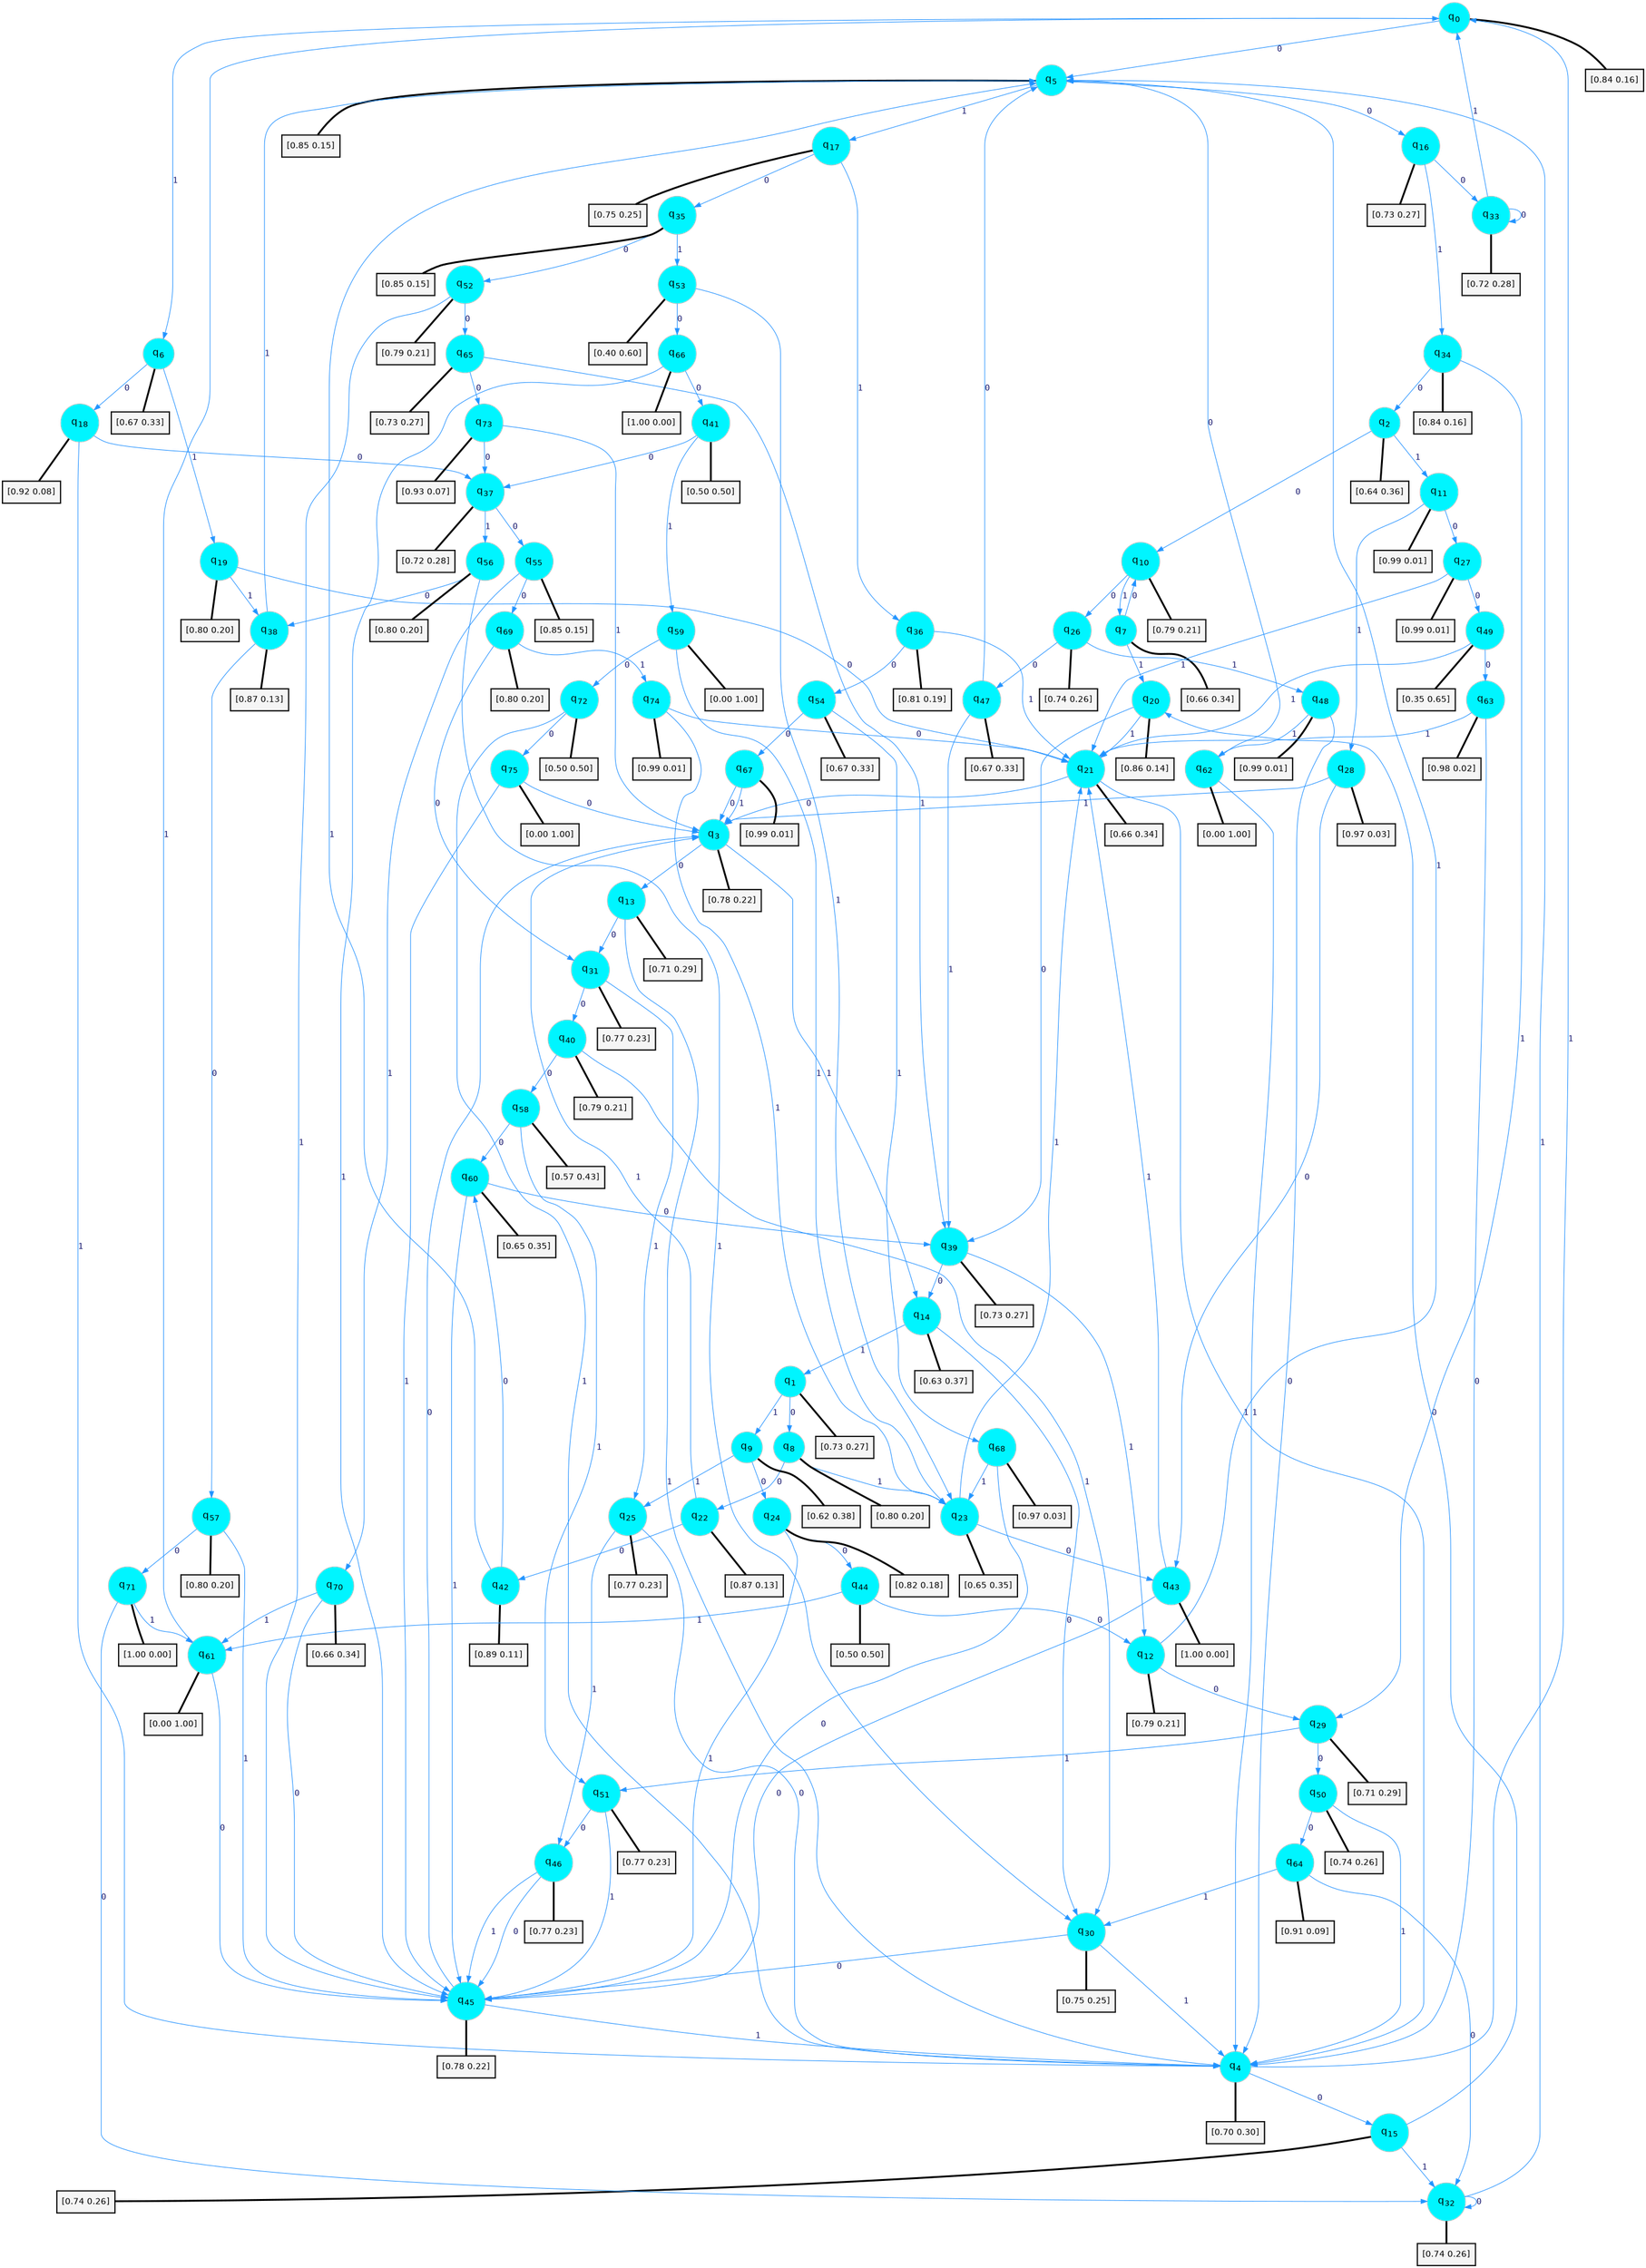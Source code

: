digraph G {
graph [
bgcolor=transparent, dpi=300, rankdir=TD, size="40,25"];
node [
color=gray, fillcolor=turquoise1, fontcolor=black, fontname=Helvetica, fontsize=16, fontweight=bold, shape=circle, style=filled];
edge [
arrowsize=1, color=dodgerblue1, fontcolor=midnightblue, fontname=courier, fontweight=bold, penwidth=1, style=solid, weight=20];
0[label=<q<SUB>0</SUB>>];
1[label=<q<SUB>1</SUB>>];
2[label=<q<SUB>2</SUB>>];
3[label=<q<SUB>3</SUB>>];
4[label=<q<SUB>4</SUB>>];
5[label=<q<SUB>5</SUB>>];
6[label=<q<SUB>6</SUB>>];
7[label=<q<SUB>7</SUB>>];
8[label=<q<SUB>8</SUB>>];
9[label=<q<SUB>9</SUB>>];
10[label=<q<SUB>10</SUB>>];
11[label=<q<SUB>11</SUB>>];
12[label=<q<SUB>12</SUB>>];
13[label=<q<SUB>13</SUB>>];
14[label=<q<SUB>14</SUB>>];
15[label=<q<SUB>15</SUB>>];
16[label=<q<SUB>16</SUB>>];
17[label=<q<SUB>17</SUB>>];
18[label=<q<SUB>18</SUB>>];
19[label=<q<SUB>19</SUB>>];
20[label=<q<SUB>20</SUB>>];
21[label=<q<SUB>21</SUB>>];
22[label=<q<SUB>22</SUB>>];
23[label=<q<SUB>23</SUB>>];
24[label=<q<SUB>24</SUB>>];
25[label=<q<SUB>25</SUB>>];
26[label=<q<SUB>26</SUB>>];
27[label=<q<SUB>27</SUB>>];
28[label=<q<SUB>28</SUB>>];
29[label=<q<SUB>29</SUB>>];
30[label=<q<SUB>30</SUB>>];
31[label=<q<SUB>31</SUB>>];
32[label=<q<SUB>32</SUB>>];
33[label=<q<SUB>33</SUB>>];
34[label=<q<SUB>34</SUB>>];
35[label=<q<SUB>35</SUB>>];
36[label=<q<SUB>36</SUB>>];
37[label=<q<SUB>37</SUB>>];
38[label=<q<SUB>38</SUB>>];
39[label=<q<SUB>39</SUB>>];
40[label=<q<SUB>40</SUB>>];
41[label=<q<SUB>41</SUB>>];
42[label=<q<SUB>42</SUB>>];
43[label=<q<SUB>43</SUB>>];
44[label=<q<SUB>44</SUB>>];
45[label=<q<SUB>45</SUB>>];
46[label=<q<SUB>46</SUB>>];
47[label=<q<SUB>47</SUB>>];
48[label=<q<SUB>48</SUB>>];
49[label=<q<SUB>49</SUB>>];
50[label=<q<SUB>50</SUB>>];
51[label=<q<SUB>51</SUB>>];
52[label=<q<SUB>52</SUB>>];
53[label=<q<SUB>53</SUB>>];
54[label=<q<SUB>54</SUB>>];
55[label=<q<SUB>55</SUB>>];
56[label=<q<SUB>56</SUB>>];
57[label=<q<SUB>57</SUB>>];
58[label=<q<SUB>58</SUB>>];
59[label=<q<SUB>59</SUB>>];
60[label=<q<SUB>60</SUB>>];
61[label=<q<SUB>61</SUB>>];
62[label=<q<SUB>62</SUB>>];
63[label=<q<SUB>63</SUB>>];
64[label=<q<SUB>64</SUB>>];
65[label=<q<SUB>65</SUB>>];
66[label=<q<SUB>66</SUB>>];
67[label=<q<SUB>67</SUB>>];
68[label=<q<SUB>68</SUB>>];
69[label=<q<SUB>69</SUB>>];
70[label=<q<SUB>70</SUB>>];
71[label=<q<SUB>71</SUB>>];
72[label=<q<SUB>72</SUB>>];
73[label=<q<SUB>73</SUB>>];
74[label=<q<SUB>74</SUB>>];
75[label=<q<SUB>75</SUB>>];
76[label="[0.84 0.16]", shape=box,fontcolor=black, fontname=Helvetica, fontsize=14, penwidth=2, fillcolor=whitesmoke,color=black];
77[label="[0.73 0.27]", shape=box,fontcolor=black, fontname=Helvetica, fontsize=14, penwidth=2, fillcolor=whitesmoke,color=black];
78[label="[0.64 0.36]", shape=box,fontcolor=black, fontname=Helvetica, fontsize=14, penwidth=2, fillcolor=whitesmoke,color=black];
79[label="[0.78 0.22]", shape=box,fontcolor=black, fontname=Helvetica, fontsize=14, penwidth=2, fillcolor=whitesmoke,color=black];
80[label="[0.70 0.30]", shape=box,fontcolor=black, fontname=Helvetica, fontsize=14, penwidth=2, fillcolor=whitesmoke,color=black];
81[label="[0.85 0.15]", shape=box,fontcolor=black, fontname=Helvetica, fontsize=14, penwidth=2, fillcolor=whitesmoke,color=black];
82[label="[0.67 0.33]", shape=box,fontcolor=black, fontname=Helvetica, fontsize=14, penwidth=2, fillcolor=whitesmoke,color=black];
83[label="[0.66 0.34]", shape=box,fontcolor=black, fontname=Helvetica, fontsize=14, penwidth=2, fillcolor=whitesmoke,color=black];
84[label="[0.80 0.20]", shape=box,fontcolor=black, fontname=Helvetica, fontsize=14, penwidth=2, fillcolor=whitesmoke,color=black];
85[label="[0.62 0.38]", shape=box,fontcolor=black, fontname=Helvetica, fontsize=14, penwidth=2, fillcolor=whitesmoke,color=black];
86[label="[0.79 0.21]", shape=box,fontcolor=black, fontname=Helvetica, fontsize=14, penwidth=2, fillcolor=whitesmoke,color=black];
87[label="[0.99 0.01]", shape=box,fontcolor=black, fontname=Helvetica, fontsize=14, penwidth=2, fillcolor=whitesmoke,color=black];
88[label="[0.79 0.21]", shape=box,fontcolor=black, fontname=Helvetica, fontsize=14, penwidth=2, fillcolor=whitesmoke,color=black];
89[label="[0.71 0.29]", shape=box,fontcolor=black, fontname=Helvetica, fontsize=14, penwidth=2, fillcolor=whitesmoke,color=black];
90[label="[0.63 0.37]", shape=box,fontcolor=black, fontname=Helvetica, fontsize=14, penwidth=2, fillcolor=whitesmoke,color=black];
91[label="[0.74 0.26]", shape=box,fontcolor=black, fontname=Helvetica, fontsize=14, penwidth=2, fillcolor=whitesmoke,color=black];
92[label="[0.73 0.27]", shape=box,fontcolor=black, fontname=Helvetica, fontsize=14, penwidth=2, fillcolor=whitesmoke,color=black];
93[label="[0.75 0.25]", shape=box,fontcolor=black, fontname=Helvetica, fontsize=14, penwidth=2, fillcolor=whitesmoke,color=black];
94[label="[0.92 0.08]", shape=box,fontcolor=black, fontname=Helvetica, fontsize=14, penwidth=2, fillcolor=whitesmoke,color=black];
95[label="[0.80 0.20]", shape=box,fontcolor=black, fontname=Helvetica, fontsize=14, penwidth=2, fillcolor=whitesmoke,color=black];
96[label="[0.86 0.14]", shape=box,fontcolor=black, fontname=Helvetica, fontsize=14, penwidth=2, fillcolor=whitesmoke,color=black];
97[label="[0.66 0.34]", shape=box,fontcolor=black, fontname=Helvetica, fontsize=14, penwidth=2, fillcolor=whitesmoke,color=black];
98[label="[0.87 0.13]", shape=box,fontcolor=black, fontname=Helvetica, fontsize=14, penwidth=2, fillcolor=whitesmoke,color=black];
99[label="[0.65 0.35]", shape=box,fontcolor=black, fontname=Helvetica, fontsize=14, penwidth=2, fillcolor=whitesmoke,color=black];
100[label="[0.82 0.18]", shape=box,fontcolor=black, fontname=Helvetica, fontsize=14, penwidth=2, fillcolor=whitesmoke,color=black];
101[label="[0.77 0.23]", shape=box,fontcolor=black, fontname=Helvetica, fontsize=14, penwidth=2, fillcolor=whitesmoke,color=black];
102[label="[0.74 0.26]", shape=box,fontcolor=black, fontname=Helvetica, fontsize=14, penwidth=2, fillcolor=whitesmoke,color=black];
103[label="[0.99 0.01]", shape=box,fontcolor=black, fontname=Helvetica, fontsize=14, penwidth=2, fillcolor=whitesmoke,color=black];
104[label="[0.97 0.03]", shape=box,fontcolor=black, fontname=Helvetica, fontsize=14, penwidth=2, fillcolor=whitesmoke,color=black];
105[label="[0.71 0.29]", shape=box,fontcolor=black, fontname=Helvetica, fontsize=14, penwidth=2, fillcolor=whitesmoke,color=black];
106[label="[0.75 0.25]", shape=box,fontcolor=black, fontname=Helvetica, fontsize=14, penwidth=2, fillcolor=whitesmoke,color=black];
107[label="[0.77 0.23]", shape=box,fontcolor=black, fontname=Helvetica, fontsize=14, penwidth=2, fillcolor=whitesmoke,color=black];
108[label="[0.74 0.26]", shape=box,fontcolor=black, fontname=Helvetica, fontsize=14, penwidth=2, fillcolor=whitesmoke,color=black];
109[label="[0.72 0.28]", shape=box,fontcolor=black, fontname=Helvetica, fontsize=14, penwidth=2, fillcolor=whitesmoke,color=black];
110[label="[0.84 0.16]", shape=box,fontcolor=black, fontname=Helvetica, fontsize=14, penwidth=2, fillcolor=whitesmoke,color=black];
111[label="[0.85 0.15]", shape=box,fontcolor=black, fontname=Helvetica, fontsize=14, penwidth=2, fillcolor=whitesmoke,color=black];
112[label="[0.81 0.19]", shape=box,fontcolor=black, fontname=Helvetica, fontsize=14, penwidth=2, fillcolor=whitesmoke,color=black];
113[label="[0.72 0.28]", shape=box,fontcolor=black, fontname=Helvetica, fontsize=14, penwidth=2, fillcolor=whitesmoke,color=black];
114[label="[0.87 0.13]", shape=box,fontcolor=black, fontname=Helvetica, fontsize=14, penwidth=2, fillcolor=whitesmoke,color=black];
115[label="[0.73 0.27]", shape=box,fontcolor=black, fontname=Helvetica, fontsize=14, penwidth=2, fillcolor=whitesmoke,color=black];
116[label="[0.79 0.21]", shape=box,fontcolor=black, fontname=Helvetica, fontsize=14, penwidth=2, fillcolor=whitesmoke,color=black];
117[label="[0.50 0.50]", shape=box,fontcolor=black, fontname=Helvetica, fontsize=14, penwidth=2, fillcolor=whitesmoke,color=black];
118[label="[0.89 0.11]", shape=box,fontcolor=black, fontname=Helvetica, fontsize=14, penwidth=2, fillcolor=whitesmoke,color=black];
119[label="[1.00 0.00]", shape=box,fontcolor=black, fontname=Helvetica, fontsize=14, penwidth=2, fillcolor=whitesmoke,color=black];
120[label="[0.50 0.50]", shape=box,fontcolor=black, fontname=Helvetica, fontsize=14, penwidth=2, fillcolor=whitesmoke,color=black];
121[label="[0.78 0.22]", shape=box,fontcolor=black, fontname=Helvetica, fontsize=14, penwidth=2, fillcolor=whitesmoke,color=black];
122[label="[0.77 0.23]", shape=box,fontcolor=black, fontname=Helvetica, fontsize=14, penwidth=2, fillcolor=whitesmoke,color=black];
123[label="[0.67 0.33]", shape=box,fontcolor=black, fontname=Helvetica, fontsize=14, penwidth=2, fillcolor=whitesmoke,color=black];
124[label="[0.99 0.01]", shape=box,fontcolor=black, fontname=Helvetica, fontsize=14, penwidth=2, fillcolor=whitesmoke,color=black];
125[label="[0.35 0.65]", shape=box,fontcolor=black, fontname=Helvetica, fontsize=14, penwidth=2, fillcolor=whitesmoke,color=black];
126[label="[0.74 0.26]", shape=box,fontcolor=black, fontname=Helvetica, fontsize=14, penwidth=2, fillcolor=whitesmoke,color=black];
127[label="[0.77 0.23]", shape=box,fontcolor=black, fontname=Helvetica, fontsize=14, penwidth=2, fillcolor=whitesmoke,color=black];
128[label="[0.79 0.21]", shape=box,fontcolor=black, fontname=Helvetica, fontsize=14, penwidth=2, fillcolor=whitesmoke,color=black];
129[label="[0.40 0.60]", shape=box,fontcolor=black, fontname=Helvetica, fontsize=14, penwidth=2, fillcolor=whitesmoke,color=black];
130[label="[0.67 0.33]", shape=box,fontcolor=black, fontname=Helvetica, fontsize=14, penwidth=2, fillcolor=whitesmoke,color=black];
131[label="[0.85 0.15]", shape=box,fontcolor=black, fontname=Helvetica, fontsize=14, penwidth=2, fillcolor=whitesmoke,color=black];
132[label="[0.80 0.20]", shape=box,fontcolor=black, fontname=Helvetica, fontsize=14, penwidth=2, fillcolor=whitesmoke,color=black];
133[label="[0.80 0.20]", shape=box,fontcolor=black, fontname=Helvetica, fontsize=14, penwidth=2, fillcolor=whitesmoke,color=black];
134[label="[0.57 0.43]", shape=box,fontcolor=black, fontname=Helvetica, fontsize=14, penwidth=2, fillcolor=whitesmoke,color=black];
135[label="[0.00 1.00]", shape=box,fontcolor=black, fontname=Helvetica, fontsize=14, penwidth=2, fillcolor=whitesmoke,color=black];
136[label="[0.65 0.35]", shape=box,fontcolor=black, fontname=Helvetica, fontsize=14, penwidth=2, fillcolor=whitesmoke,color=black];
137[label="[0.00 1.00]", shape=box,fontcolor=black, fontname=Helvetica, fontsize=14, penwidth=2, fillcolor=whitesmoke,color=black];
138[label="[0.00 1.00]", shape=box,fontcolor=black, fontname=Helvetica, fontsize=14, penwidth=2, fillcolor=whitesmoke,color=black];
139[label="[0.98 0.02]", shape=box,fontcolor=black, fontname=Helvetica, fontsize=14, penwidth=2, fillcolor=whitesmoke,color=black];
140[label="[0.91 0.09]", shape=box,fontcolor=black, fontname=Helvetica, fontsize=14, penwidth=2, fillcolor=whitesmoke,color=black];
141[label="[0.73 0.27]", shape=box,fontcolor=black, fontname=Helvetica, fontsize=14, penwidth=2, fillcolor=whitesmoke,color=black];
142[label="[1.00 0.00]", shape=box,fontcolor=black, fontname=Helvetica, fontsize=14, penwidth=2, fillcolor=whitesmoke,color=black];
143[label="[0.99 0.01]", shape=box,fontcolor=black, fontname=Helvetica, fontsize=14, penwidth=2, fillcolor=whitesmoke,color=black];
144[label="[0.97 0.03]", shape=box,fontcolor=black, fontname=Helvetica, fontsize=14, penwidth=2, fillcolor=whitesmoke,color=black];
145[label="[0.80 0.20]", shape=box,fontcolor=black, fontname=Helvetica, fontsize=14, penwidth=2, fillcolor=whitesmoke,color=black];
146[label="[0.66 0.34]", shape=box,fontcolor=black, fontname=Helvetica, fontsize=14, penwidth=2, fillcolor=whitesmoke,color=black];
147[label="[1.00 0.00]", shape=box,fontcolor=black, fontname=Helvetica, fontsize=14, penwidth=2, fillcolor=whitesmoke,color=black];
148[label="[0.50 0.50]", shape=box,fontcolor=black, fontname=Helvetica, fontsize=14, penwidth=2, fillcolor=whitesmoke,color=black];
149[label="[0.93 0.07]", shape=box,fontcolor=black, fontname=Helvetica, fontsize=14, penwidth=2, fillcolor=whitesmoke,color=black];
150[label="[0.99 0.01]", shape=box,fontcolor=black, fontname=Helvetica, fontsize=14, penwidth=2, fillcolor=whitesmoke,color=black];
151[label="[0.00 1.00]", shape=box,fontcolor=black, fontname=Helvetica, fontsize=14, penwidth=2, fillcolor=whitesmoke,color=black];
0->5 [label=0];
0->6 [label=1];
0->76 [arrowhead=none, penwidth=3,color=black];
1->8 [label=0];
1->9 [label=1];
1->77 [arrowhead=none, penwidth=3,color=black];
2->10 [label=0];
2->11 [label=1];
2->78 [arrowhead=none, penwidth=3,color=black];
3->13 [label=0];
3->14 [label=1];
3->79 [arrowhead=none, penwidth=3,color=black];
4->15 [label=0];
4->0 [label=1];
4->80 [arrowhead=none, penwidth=3,color=black];
5->16 [label=0];
5->17 [label=1];
5->81 [arrowhead=none, penwidth=3,color=black];
6->18 [label=0];
6->19 [label=1];
6->82 [arrowhead=none, penwidth=3,color=black];
7->10 [label=0];
7->20 [label=1];
7->83 [arrowhead=none, penwidth=3,color=black];
8->22 [label=0];
8->23 [label=1];
8->84 [arrowhead=none, penwidth=3,color=black];
9->24 [label=0];
9->25 [label=1];
9->85 [arrowhead=none, penwidth=3,color=black];
10->26 [label=0];
10->7 [label=1];
10->86 [arrowhead=none, penwidth=3,color=black];
11->27 [label=0];
11->28 [label=1];
11->87 [arrowhead=none, penwidth=3,color=black];
12->29 [label=0];
12->5 [label=1];
12->88 [arrowhead=none, penwidth=3,color=black];
13->31 [label=0];
13->4 [label=1];
13->89 [arrowhead=none, penwidth=3,color=black];
14->30 [label=0];
14->1 [label=1];
14->90 [arrowhead=none, penwidth=3,color=black];
15->20 [label=0];
15->32 [label=1];
15->91 [arrowhead=none, penwidth=3,color=black];
16->33 [label=0];
16->34 [label=1];
16->92 [arrowhead=none, penwidth=3,color=black];
17->35 [label=0];
17->36 [label=1];
17->93 [arrowhead=none, penwidth=3,color=black];
18->37 [label=0];
18->4 [label=1];
18->94 [arrowhead=none, penwidth=3,color=black];
19->21 [label=0];
19->38 [label=1];
19->95 [arrowhead=none, penwidth=3,color=black];
20->39 [label=0];
20->21 [label=1];
20->96 [arrowhead=none, penwidth=3,color=black];
21->3 [label=0];
21->4 [label=1];
21->97 [arrowhead=none, penwidth=3,color=black];
22->42 [label=0];
22->3 [label=1];
22->98 [arrowhead=none, penwidth=3,color=black];
23->43 [label=0];
23->21 [label=1];
23->99 [arrowhead=none, penwidth=3,color=black];
24->44 [label=0];
24->45 [label=1];
24->100 [arrowhead=none, penwidth=3,color=black];
25->4 [label=0];
25->46 [label=1];
25->101 [arrowhead=none, penwidth=3,color=black];
26->47 [label=0];
26->48 [label=1];
26->102 [arrowhead=none, penwidth=3,color=black];
27->49 [label=0];
27->21 [label=1];
27->103 [arrowhead=none, penwidth=3,color=black];
28->43 [label=0];
28->3 [label=1];
28->104 [arrowhead=none, penwidth=3,color=black];
29->50 [label=0];
29->51 [label=1];
29->105 [arrowhead=none, penwidth=3,color=black];
30->45 [label=0];
30->4 [label=1];
30->106 [arrowhead=none, penwidth=3,color=black];
31->40 [label=0];
31->25 [label=1];
31->107 [arrowhead=none, penwidth=3,color=black];
32->32 [label=0];
32->5 [label=1];
32->108 [arrowhead=none, penwidth=3,color=black];
33->33 [label=0];
33->0 [label=1];
33->109 [arrowhead=none, penwidth=3,color=black];
34->2 [label=0];
34->29 [label=1];
34->110 [arrowhead=none, penwidth=3,color=black];
35->52 [label=0];
35->53 [label=1];
35->111 [arrowhead=none, penwidth=3,color=black];
36->54 [label=0];
36->21 [label=1];
36->112 [arrowhead=none, penwidth=3,color=black];
37->55 [label=0];
37->56 [label=1];
37->113 [arrowhead=none, penwidth=3,color=black];
38->57 [label=0];
38->5 [label=1];
38->114 [arrowhead=none, penwidth=3,color=black];
39->14 [label=0];
39->12 [label=1];
39->115 [arrowhead=none, penwidth=3,color=black];
40->58 [label=0];
40->30 [label=1];
40->116 [arrowhead=none, penwidth=3,color=black];
41->37 [label=0];
41->59 [label=1];
41->117 [arrowhead=none, penwidth=3,color=black];
42->60 [label=0];
42->5 [label=1];
42->118 [arrowhead=none, penwidth=3,color=black];
43->45 [label=0];
43->21 [label=1];
43->119 [arrowhead=none, penwidth=3,color=black];
44->12 [label=0];
44->61 [label=1];
44->120 [arrowhead=none, penwidth=3,color=black];
45->3 [label=0];
45->4 [label=1];
45->121 [arrowhead=none, penwidth=3,color=black];
46->45 [label=0];
46->45 [label=1];
46->122 [arrowhead=none, penwidth=3,color=black];
47->5 [label=0];
47->39 [label=1];
47->123 [arrowhead=none, penwidth=3,color=black];
48->4 [label=0];
48->62 [label=1];
48->124 [arrowhead=none, penwidth=3,color=black];
49->63 [label=0];
49->21 [label=1];
49->125 [arrowhead=none, penwidth=3,color=black];
50->64 [label=0];
50->4 [label=1];
50->126 [arrowhead=none, penwidth=3,color=black];
51->46 [label=0];
51->45 [label=1];
51->127 [arrowhead=none, penwidth=3,color=black];
52->65 [label=0];
52->45 [label=1];
52->128 [arrowhead=none, penwidth=3,color=black];
53->66 [label=0];
53->23 [label=1];
53->129 [arrowhead=none, penwidth=3,color=black];
54->67 [label=0];
54->68 [label=1];
54->130 [arrowhead=none, penwidth=3,color=black];
55->69 [label=0];
55->70 [label=1];
55->131 [arrowhead=none, penwidth=3,color=black];
56->38 [label=0];
56->30 [label=1];
56->132 [arrowhead=none, penwidth=3,color=black];
57->71 [label=0];
57->45 [label=1];
57->133 [arrowhead=none, penwidth=3,color=black];
58->60 [label=0];
58->51 [label=1];
58->134 [arrowhead=none, penwidth=3,color=black];
59->72 [label=0];
59->23 [label=1];
59->135 [arrowhead=none, penwidth=3,color=black];
60->39 [label=0];
60->45 [label=1];
60->136 [arrowhead=none, penwidth=3,color=black];
61->45 [label=0];
61->0 [label=1];
61->137 [arrowhead=none, penwidth=3,color=black];
62->5 [label=0];
62->4 [label=1];
62->138 [arrowhead=none, penwidth=3,color=black];
63->4 [label=0];
63->21 [label=1];
63->139 [arrowhead=none, penwidth=3,color=black];
64->32 [label=0];
64->30 [label=1];
64->140 [arrowhead=none, penwidth=3,color=black];
65->73 [label=0];
65->39 [label=1];
65->141 [arrowhead=none, penwidth=3,color=black];
66->41 [label=0];
66->45 [label=1];
66->142 [arrowhead=none, penwidth=3,color=black];
67->3 [label=0];
67->3 [label=1];
67->143 [arrowhead=none, penwidth=3,color=black];
68->45 [label=0];
68->23 [label=1];
68->144 [arrowhead=none, penwidth=3,color=black];
69->31 [label=0];
69->74 [label=1];
69->145 [arrowhead=none, penwidth=3,color=black];
70->45 [label=0];
70->61 [label=1];
70->146 [arrowhead=none, penwidth=3,color=black];
71->32 [label=0];
71->61 [label=1];
71->147 [arrowhead=none, penwidth=3,color=black];
72->75 [label=0];
72->4 [label=1];
72->148 [arrowhead=none, penwidth=3,color=black];
73->37 [label=0];
73->3 [label=1];
73->149 [arrowhead=none, penwidth=3,color=black];
74->21 [label=0];
74->23 [label=1];
74->150 [arrowhead=none, penwidth=3,color=black];
75->3 [label=0];
75->45 [label=1];
75->151 [arrowhead=none, penwidth=3,color=black];
}
